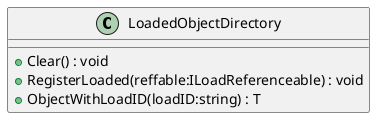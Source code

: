 @startuml
class LoadedObjectDirectory {
    + Clear() : void
    + RegisterLoaded(reffable:ILoadReferenceable) : void
    + ObjectWithLoadID(loadID:string) : T
}
@enduml

